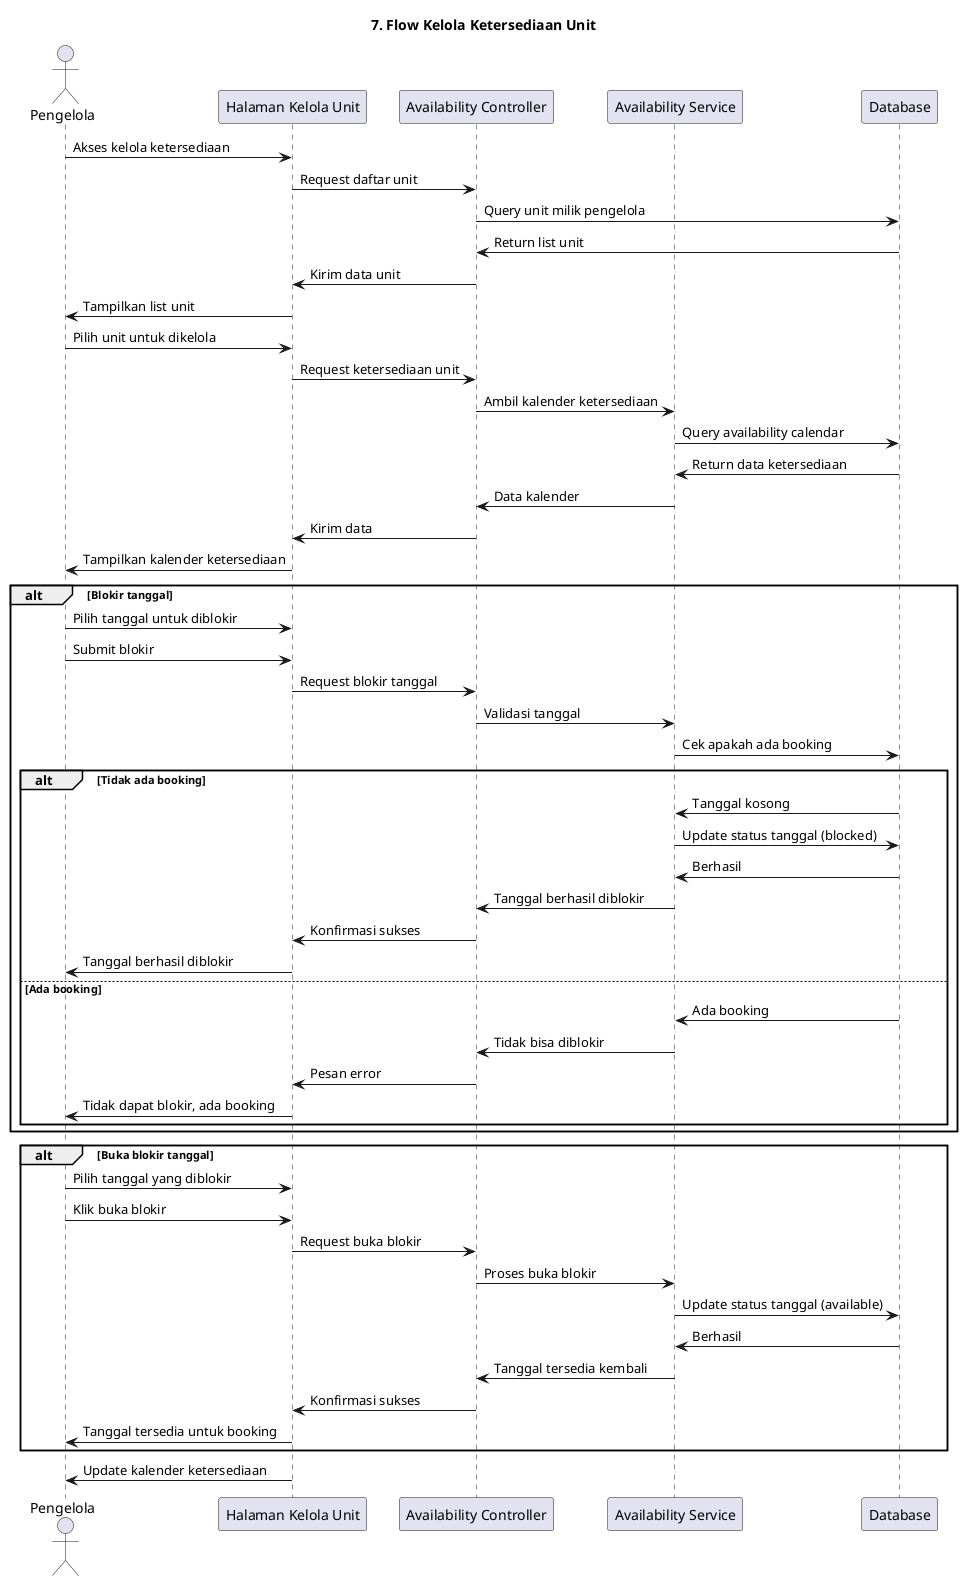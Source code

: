 @startuml 7_Flow_Kelola_Ketersediaan_Unit
title 7. Flow Kelola Ketersediaan Unit

actor Pengelola
participant "Halaman Kelola Unit" as Page
participant "Availability Controller" as Ctrl
participant "Availability Service" as Service
participant Database as DB

Pengelola -> Page: Akses kelola ketersediaan
Page -> Ctrl: Request daftar unit
Ctrl -> DB: Query unit milik pengelola
DB -> Ctrl: Return list unit
Ctrl -> Page: Kirim data unit
Page -> Pengelola: Tampilkan list unit

Pengelola -> Page: Pilih unit untuk dikelola
Page -> Ctrl: Request ketersediaan unit
Ctrl -> Service: Ambil kalender ketersediaan
Service -> DB: Query availability calendar
DB -> Service: Return data ketersediaan
Service -> Ctrl: Data kalender
Ctrl -> Page: Kirim data
Page -> Pengelola: Tampilkan kalender ketersediaan

alt Blokir tanggal
    Pengelola -> Page: Pilih tanggal untuk diblokir
    Pengelola -> Page: Submit blokir
    Page -> Ctrl: Request blokir tanggal
    Ctrl -> Service: Validasi tanggal
    Service -> DB: Cek apakah ada booking
    alt Tidak ada booking
        DB -> Service: Tanggal kosong
        Service -> DB: Update status tanggal (blocked)
        DB -> Service: Berhasil
        Service -> Ctrl: Tanggal berhasil diblokir
        Ctrl -> Page: Konfirmasi sukses
        Page -> Pengelola: Tanggal berhasil diblokir
    else Ada booking
        DB -> Service: Ada booking
        Service -> Ctrl: Tidak bisa diblokir
        Ctrl -> Page: Pesan error
        Page -> Pengelola: Tidak dapat blokir, ada booking
    end
end

alt Buka blokir tanggal
    Pengelola -> Page: Pilih tanggal yang diblokir
    Pengelola -> Page: Klik buka blokir
    Page -> Ctrl: Request buka blokir
    Ctrl -> Service: Proses buka blokir
    Service -> DB: Update status tanggal (available)
    DB -> Service: Berhasil
    Service -> Ctrl: Tanggal tersedia kembali
    Ctrl -> Page: Konfirmasi sukses
    Page -> Pengelola: Tanggal tersedia untuk booking
end

Page -> Pengelola: Update kalender ketersediaan

@enduml